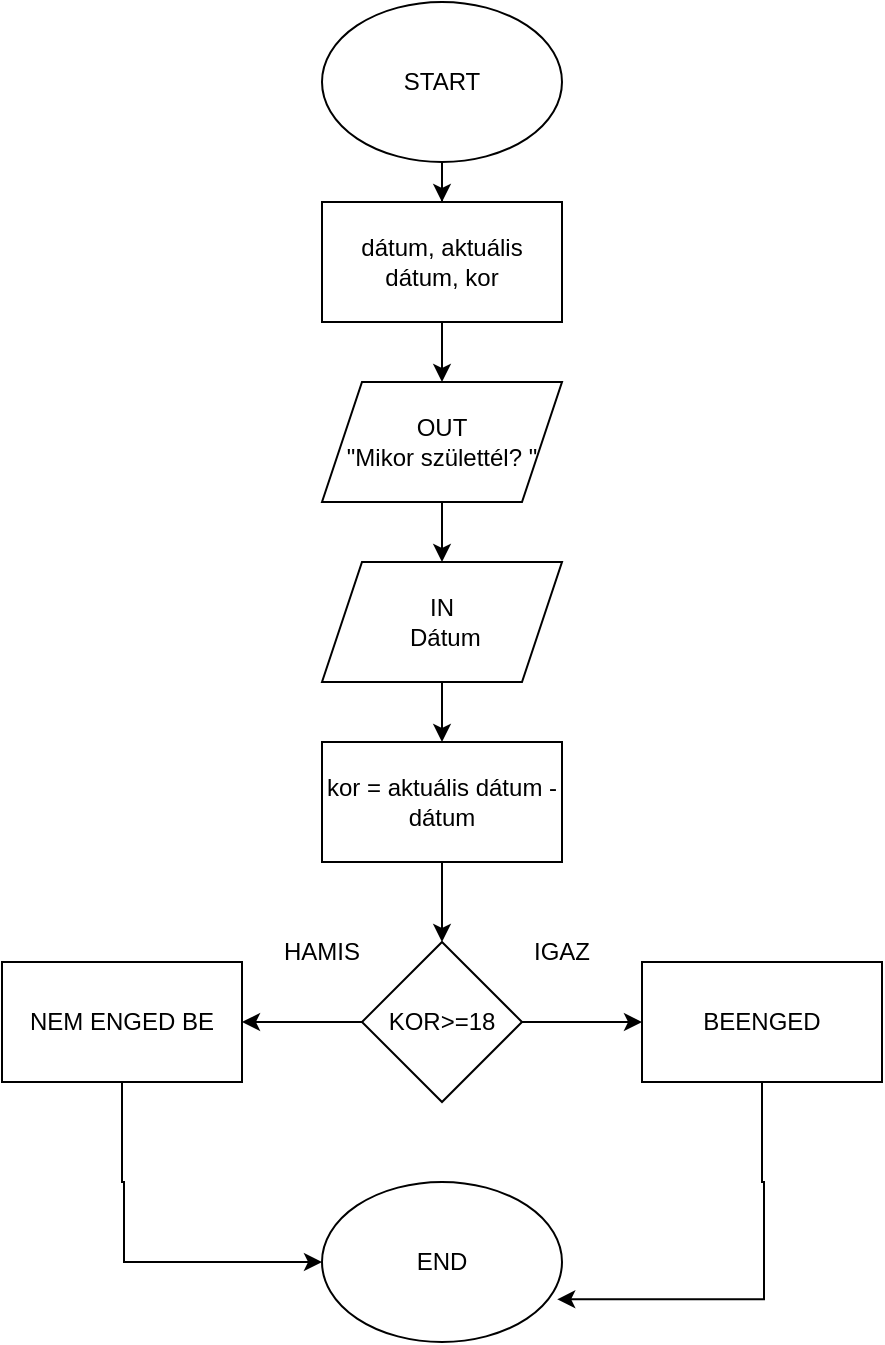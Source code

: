 <mxfile version="21.8.2" type="device">
  <diagram name="Page-1" id="gdjdLbPXOeJFSch1WS9G">
    <mxGraphModel dx="1036" dy="614" grid="1" gridSize="10" guides="1" tooltips="1" connect="1" arrows="1" fold="1" page="1" pageScale="1" pageWidth="850" pageHeight="1100" math="0" shadow="0">
      <root>
        <mxCell id="0" />
        <mxCell id="1" parent="0" />
        <mxCell id="vknL_9UfM_2Wgzf1FSGU-3" value="" style="edgeStyle=orthogonalEdgeStyle;rounded=0;orthogonalLoop=1;jettySize=auto;html=1;" edge="1" parent="1" source="vknL_9UfM_2Wgzf1FSGU-1" target="vknL_9UfM_2Wgzf1FSGU-2">
          <mxGeometry relative="1" as="geometry" />
        </mxCell>
        <mxCell id="vknL_9UfM_2Wgzf1FSGU-1" value="START&lt;br&gt;" style="ellipse;whiteSpace=wrap;html=1;" vertex="1" parent="1">
          <mxGeometry x="320" y="20" width="120" height="80" as="geometry" />
        </mxCell>
        <mxCell id="vknL_9UfM_2Wgzf1FSGU-5" style="edgeStyle=orthogonalEdgeStyle;rounded=0;orthogonalLoop=1;jettySize=auto;html=1;entryX=0.5;entryY=0;entryDx=0;entryDy=0;" edge="1" parent="1" source="vknL_9UfM_2Wgzf1FSGU-2" target="vknL_9UfM_2Wgzf1FSGU-4">
          <mxGeometry relative="1" as="geometry" />
        </mxCell>
        <mxCell id="vknL_9UfM_2Wgzf1FSGU-2" value="dátum, aktuális dátum, kor" style="whiteSpace=wrap;html=1;" vertex="1" parent="1">
          <mxGeometry x="320" y="120" width="120" height="60" as="geometry" />
        </mxCell>
        <mxCell id="vknL_9UfM_2Wgzf1FSGU-7" style="edgeStyle=orthogonalEdgeStyle;rounded=0;orthogonalLoop=1;jettySize=auto;html=1;entryX=0.5;entryY=0;entryDx=0;entryDy=0;" edge="1" parent="1" source="vknL_9UfM_2Wgzf1FSGU-4" target="vknL_9UfM_2Wgzf1FSGU-6">
          <mxGeometry relative="1" as="geometry" />
        </mxCell>
        <mxCell id="vknL_9UfM_2Wgzf1FSGU-4" value="OUT&lt;br&gt;&quot;Mikor születtél? &quot;" style="shape=parallelogram;perimeter=parallelogramPerimeter;whiteSpace=wrap;html=1;fixedSize=1;" vertex="1" parent="1">
          <mxGeometry x="320" y="210" width="120" height="60" as="geometry" />
        </mxCell>
        <mxCell id="vknL_9UfM_2Wgzf1FSGU-9" style="edgeStyle=orthogonalEdgeStyle;rounded=0;orthogonalLoop=1;jettySize=auto;html=1;" edge="1" parent="1" source="vknL_9UfM_2Wgzf1FSGU-6" target="vknL_9UfM_2Wgzf1FSGU-8">
          <mxGeometry relative="1" as="geometry" />
        </mxCell>
        <mxCell id="vknL_9UfM_2Wgzf1FSGU-6" value="IN&lt;br&gt;&amp;nbsp;Dátum" style="shape=parallelogram;perimeter=parallelogramPerimeter;whiteSpace=wrap;html=1;fixedSize=1;" vertex="1" parent="1">
          <mxGeometry x="320" y="300" width="120" height="60" as="geometry" />
        </mxCell>
        <mxCell id="vknL_9UfM_2Wgzf1FSGU-11" value="" style="edgeStyle=orthogonalEdgeStyle;rounded=0;orthogonalLoop=1;jettySize=auto;html=1;" edge="1" parent="1" source="vknL_9UfM_2Wgzf1FSGU-8" target="vknL_9UfM_2Wgzf1FSGU-10">
          <mxGeometry relative="1" as="geometry" />
        </mxCell>
        <mxCell id="vknL_9UfM_2Wgzf1FSGU-8" value="kor = aktuális dátum - dátum&lt;br&gt;" style="rounded=0;whiteSpace=wrap;html=1;" vertex="1" parent="1">
          <mxGeometry x="320" y="390" width="120" height="60" as="geometry" />
        </mxCell>
        <mxCell id="vknL_9UfM_2Wgzf1FSGU-13" value="" style="edgeStyle=orthogonalEdgeStyle;rounded=0;orthogonalLoop=1;jettySize=auto;html=1;" edge="1" parent="1" source="vknL_9UfM_2Wgzf1FSGU-10" target="vknL_9UfM_2Wgzf1FSGU-12">
          <mxGeometry relative="1" as="geometry" />
        </mxCell>
        <mxCell id="vknL_9UfM_2Wgzf1FSGU-15" value="" style="edgeStyle=orthogonalEdgeStyle;rounded=0;orthogonalLoop=1;jettySize=auto;html=1;" edge="1" parent="1" source="vknL_9UfM_2Wgzf1FSGU-10" target="vknL_9UfM_2Wgzf1FSGU-14">
          <mxGeometry relative="1" as="geometry" />
        </mxCell>
        <mxCell id="vknL_9UfM_2Wgzf1FSGU-10" value="KOR&amp;gt;=18" style="rhombus;whiteSpace=wrap;html=1;" vertex="1" parent="1">
          <mxGeometry x="340" y="490" width="80" height="80" as="geometry" />
        </mxCell>
        <mxCell id="vknL_9UfM_2Wgzf1FSGU-21" style="edgeStyle=orthogonalEdgeStyle;rounded=0;orthogonalLoop=1;jettySize=auto;html=1;entryX=0.98;entryY=0.733;entryDx=0;entryDy=0;entryPerimeter=0;" edge="1" parent="1" source="vknL_9UfM_2Wgzf1FSGU-12" target="vknL_9UfM_2Wgzf1FSGU-18">
          <mxGeometry relative="1" as="geometry">
            <mxPoint x="540" y="660.8" as="targetPoint" />
            <Array as="points">
              <mxPoint x="540" y="610" />
              <mxPoint x="541" y="610" />
              <mxPoint x="541" y="669" />
            </Array>
          </mxGeometry>
        </mxCell>
        <mxCell id="vknL_9UfM_2Wgzf1FSGU-12" value="BEENGED" style="whiteSpace=wrap;html=1;" vertex="1" parent="1">
          <mxGeometry x="480" y="500" width="120" height="60" as="geometry" />
        </mxCell>
        <mxCell id="vknL_9UfM_2Wgzf1FSGU-20" style="edgeStyle=orthogonalEdgeStyle;rounded=0;orthogonalLoop=1;jettySize=auto;html=1;entryX=0;entryY=0.5;entryDx=0;entryDy=0;" edge="1" parent="1" source="vknL_9UfM_2Wgzf1FSGU-14" target="vknL_9UfM_2Wgzf1FSGU-18">
          <mxGeometry relative="1" as="geometry">
            <mxPoint x="220" y="660" as="targetPoint" />
            <Array as="points">
              <mxPoint x="220" y="610" />
              <mxPoint x="221" y="610" />
              <mxPoint x="221" y="650" />
            </Array>
          </mxGeometry>
        </mxCell>
        <mxCell id="vknL_9UfM_2Wgzf1FSGU-14" value="NEM ENGED BE" style="whiteSpace=wrap;html=1;" vertex="1" parent="1">
          <mxGeometry x="160" y="500" width="120" height="60" as="geometry" />
        </mxCell>
        <mxCell id="vknL_9UfM_2Wgzf1FSGU-16" value="IGAZ" style="text;html=1;strokeColor=none;fillColor=none;align=center;verticalAlign=middle;whiteSpace=wrap;rounded=0;" vertex="1" parent="1">
          <mxGeometry x="410" y="480" width="60" height="30" as="geometry" />
        </mxCell>
        <mxCell id="vknL_9UfM_2Wgzf1FSGU-17" value="HAMIS" style="text;html=1;strokeColor=none;fillColor=none;align=center;verticalAlign=middle;whiteSpace=wrap;rounded=0;" vertex="1" parent="1">
          <mxGeometry x="290" y="480" width="60" height="30" as="geometry" />
        </mxCell>
        <mxCell id="vknL_9UfM_2Wgzf1FSGU-18" value="END" style="ellipse;whiteSpace=wrap;html=1;" vertex="1" parent="1">
          <mxGeometry x="320" y="610" width="120" height="80" as="geometry" />
        </mxCell>
      </root>
    </mxGraphModel>
  </diagram>
</mxfile>

